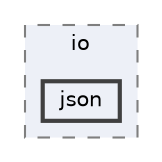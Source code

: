 digraph "/home/jam/Research/IRES-2025/dev/src/llm-scripts/testing/hypothesis-testing/hyp-env/lib/python3.12/site-packages/pandas/io/json"
{
 // LATEX_PDF_SIZE
  bgcolor="transparent";
  edge [fontname=Helvetica,fontsize=10,labelfontname=Helvetica,labelfontsize=10];
  node [fontname=Helvetica,fontsize=10,shape=box,height=0.2,width=0.4];
  compound=true
  subgraph clusterdir_5a8268127c7643f2510e7be99364a80b {
    graph [ bgcolor="#edf0f7", pencolor="grey50", label="io", fontname=Helvetica,fontsize=10 style="filled,dashed", URL="dir_5a8268127c7643f2510e7be99364a80b.html",tooltip=""]
  dir_886ad1468a9539d6ff3ba8325edf4995 [label="json", fillcolor="#edf0f7", color="grey25", style="filled,bold", URL="dir_886ad1468a9539d6ff3ba8325edf4995.html",tooltip=""];
  }
}

